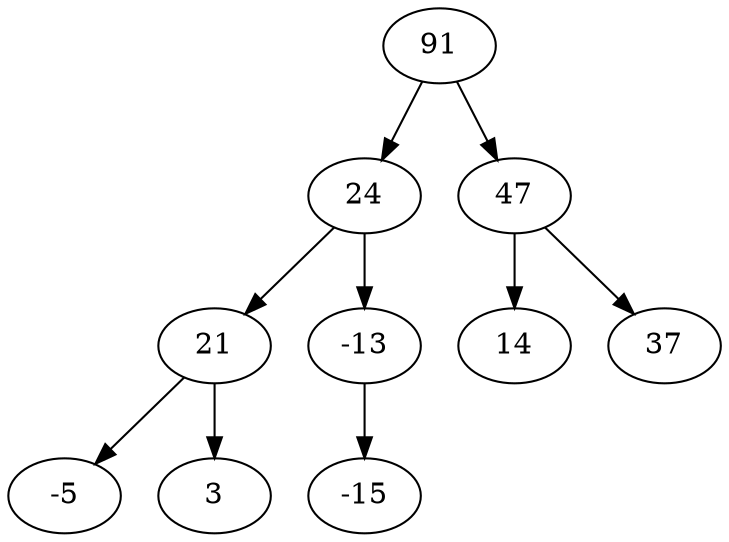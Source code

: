 digraph
{
	index_0 [label ="91"];
	index_1 [label ="24"];
	index_2 [label ="47"];
	index_3 [label ="21"];
	index_4 [label ="-13"];
	index_5 [label ="14"];
	index_6 [label ="37"];
	index_7 [label ="-5"];
	index_8 [label ="3"];
	index_9 [label ="-15"];
	index_0 -> index_1;
	index_0 -> index_2;
	index_1 -> index_3;
	index_1 -> index_4;
	index_2 -> index_5;
	index_2 -> index_6;
	index_3 -> index_7;
	index_3 -> index_8;
	index_4 -> index_9;
}
